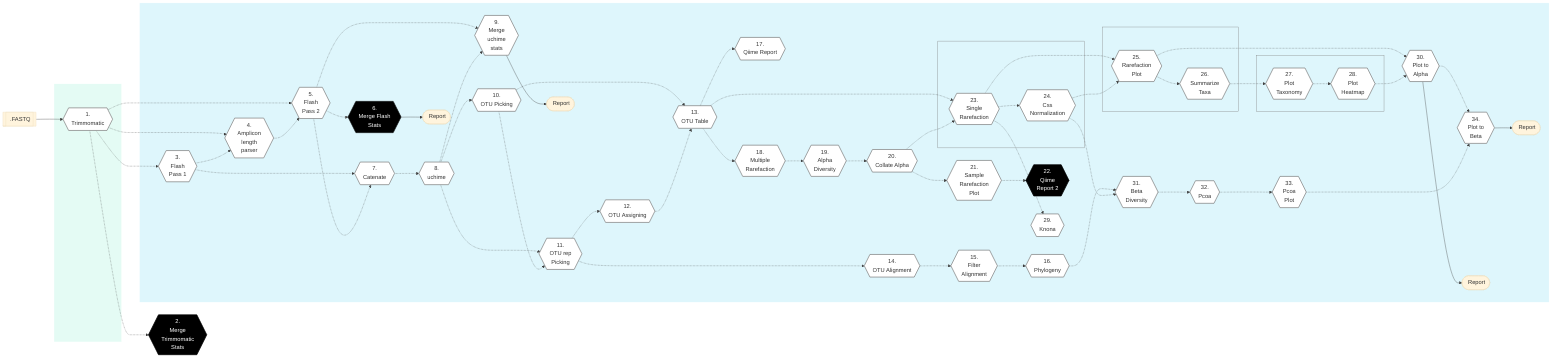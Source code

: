 %%{init: {'theme': 'base', 'themeVariables': { 'lineColor': '#404040'}}}%%

        %% GenPipes Schema for Ampliconseq.py
        %% Ref: https://bitbucket.org/mugqic/genpipes/src/master/pipelines/ampliconseq/
        %% Author Shaloo Shalini <shalz@hotmail.com>
        %% -t qiime

        graph LR
        Node1{{ 1. <br/> Trimmomatic}}:::nodefill
        Node2{{ 2. <br/> Merge <br/> Trimmomatic <br/>Stats  }}:::nodefillblack
        Node3{{ 3. <br/> Flash <br/> Pass 1}}:::nodefill
        Node4{{ 4. <br/> Amplicon <br/> length <br/>parser }}:::nodefill
        Node5{{ 5. <br/> Flash <br/> Pass 2 }}:::nodefill
        Node6{{ 6. <br/> Merge Flash <br/> Stats }}:::nodefillblack
        Node7{{ 7. <br/> Catenate }}:::nodefill
        Node8{{ 8. <br/> uchime }}:::nodefill
        Node9{{ 9. <br/> Merge <br/> uchime <br/>stats }}:::nodefill
        Node10{{ 10. <br/> OTU Picking }}:::nodefill
        Node11{{ 11. <br/> OTU rep <br/> Picking }}:::nodefill
        Node12{{ 12. <br/> OTU Assigning }}:::nodefill
        Node13{{ 13. <br/> OTU Table }}:::nodefill
        Node14{{ 14. <br/> OTU Alignment }}:::nodefill
        Node15{{ 15. <br/> Filter<br/> Alignment }}:::nodefill
        Node16{{ 16. <br/> Phylogeny }}:::nodefill
        Node17{{ 17. <br/> Qiime Report }}:::nodefill
        Node18{{ 18. <br/> Multiple<br/> Rarefaction }}:::nodefill
        Node19{{ 19. <br/> Alpha <br/>Diversity }}:::nodefill
        Node20{{ 20. <br/> Collate Alpha }}:::nodefill
        Node21{{ 21. <br/> Sample<br/> Rarefaction <br/>Plot }}:::nodefill
        Node22{{ 22. <br/> Qiime <br/>Report 2 }}:::nodefillblack
        Node23{{ 23. <br/> Single <br/>Rarefaction }}:::nodefill
        Node24{{ 24. <br/> Css <br/>Normalization }}:::nodefill
        Node25{{ 25. <br/> Rarefaction<br/>Plot }}:::nodefill
        Node26{{ 26. <br/> Summarize <br/>Taxa }}:::nodefill
        Node27{{ 27. <br/> Plot <br/>Taxonomy }}:::nodefill
        Node28{{ 28. <br/> Plot <br/>Heatmap }}:::nodefill
        Node29{{ 29. <br/> Knona }}:::nodefill
        Node30{{ 30. <br/> Plot to<br/> Alpha }}:::nodefill
        Node31{{ 31. <br/> Beta<br/> Diversity }}:::nodefill
        Node32{{ 32. <br/> Pcoa }}:::nodefill
        Node33{{ 33. <br/> Pcoa <br/>Plot }}:::nodefill
        Node34{{ 34. <br/> Plot to<br/> Beta }}:::nodefill

        Input1[[fa:fa-file-archive-o .FASTQ]]
        AlphaOutput([fa:fa-sticky-note-o Report ])
        MFPOutput([fa:fa-sticky-note-o Report ])
        UchimeOutput([fa:fa-sticky-note-o Report ])
        BetaPOutput([fa:fa-sticky-note-o Report ])

        Input1 --> Node1
        Node1 -.-> Node2 & Node3 & Node4 & Node5
        Node3 -.-> Node4 & Node7
        Node4 -.-> Node5
        Node5 -.-> Node6 & Node7 & Node9
        Node7 -.-> Node8
        Node8 -.-> Node9 & Node10 & Node11
        Node10 -.-> Node11 & Node13
        Node11 -.-> Node12 & Node14
        Node12 -.-> Node13
        Node13 -.-> Node17 & Node18 & Node23
        Node14 -.-> Node15
        Node15 -.-> Node16
        Node16 -.-> Node31
        Node18 -.-> Node19
        Node19 -.-> Node20
        Node20 -.-> Node21 & Node23
        Node21 -.-> Node22
        Node23 -.-> Node24 & Node25 & Node29
        Node24 -.-> Node31 & Node25
        Node25 -.-> Node26 & Node30
        Node26 -.-> Node27
        Node27 -.-> Node28
        Node28 -.-> Node30
        Node30 -.-> Node34
        Node31 -.-> Node32 -.-> Node33 -.-> Node34

        Node30 --> AlphaOutput
        Node6 --> MFPOutput
        Node9 --> UchimeOutput
        Node34 --> BetaPOutput

        subgraph readSetSteps[" "]
          Node1
        end
        subgraph sampleSetSteps[" "]
          Node3
          Node4
          Node5
          Node6
          Node7
          Node8
          Node9
          Node10
          Node11
          Node12
          Node13
          Node14
          Node15
          Node16
          Node17
          Node18
          Node19
          Node20
          Node21
          Node27
          Node28
          Node29
          Node30
          Node31
          Node32
          Node33
          Node34
          Node22
          AlphaOutput
          MFPOutput
          UchimeOutput
          BetaPOutput
          subgraph Combo2324[" "]
            Node23
            Node24
          end
          subgraph Combo2526[" "]
            Node25
            Node26
          end
          subgraph Combo2728[" "]
            Node27
            Node28
          end
        end

        classDef greenRect fill:#E4FBF4,stroke:white
        class readSetSteps greenRect
        classDef blueRect fill:#DEF6FC,stroke:white
        classDef transparentRect fill:#DEF6FC,stroke:gray
        class Combo2324 transparentRect
        class Combo2526 transparentRect
        class Combo2728 transparentRect
        class sampleSetSteps blueRect
        classDef nodefill fill:#ffffff,stroke:gray,stroke-width:2px
        classDef nodefillblack fill:black,stroke:black,color:white,stroke-width:2px